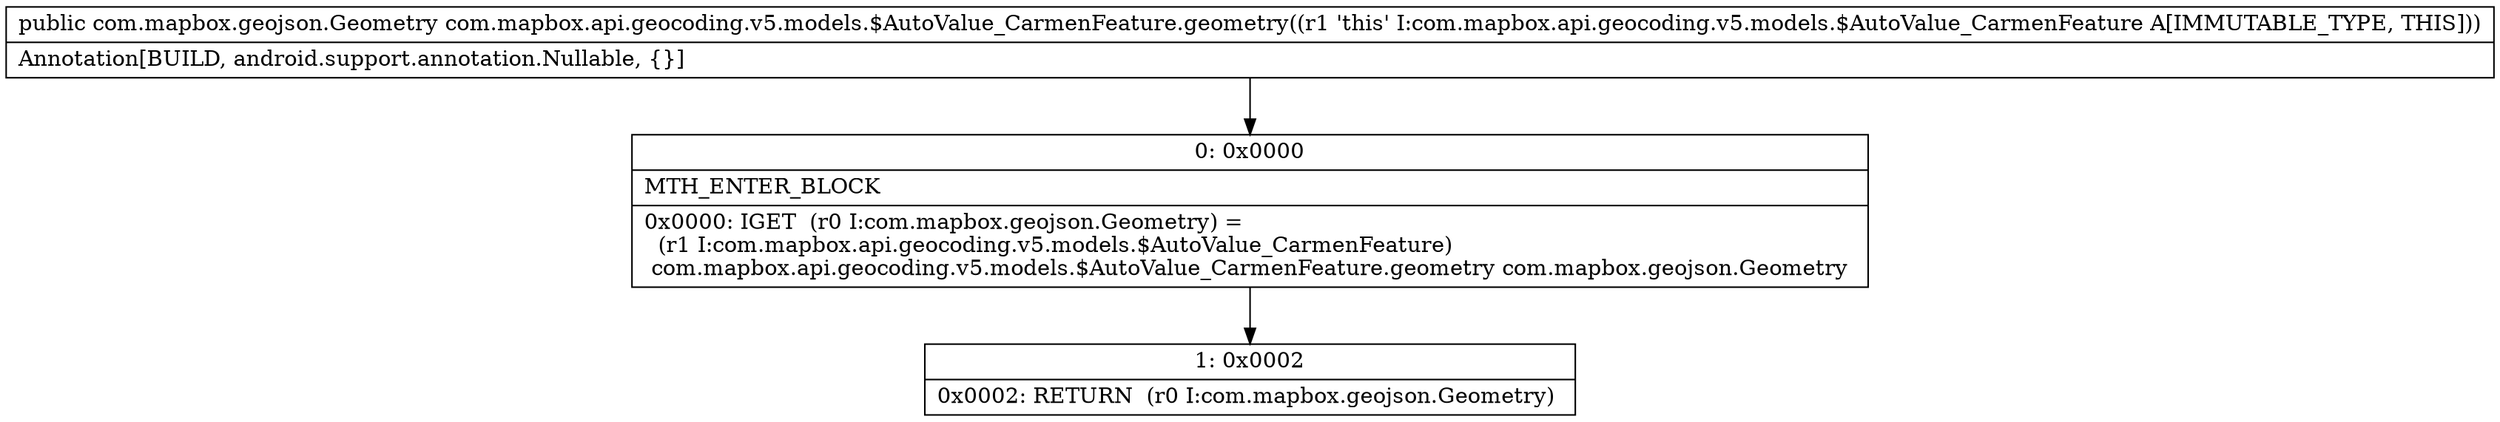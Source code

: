 digraph "CFG forcom.mapbox.api.geocoding.v5.models.$AutoValue_CarmenFeature.geometry()Lcom\/mapbox\/geojson\/Geometry;" {
Node_0 [shape=record,label="{0\:\ 0x0000|MTH_ENTER_BLOCK\l|0x0000: IGET  (r0 I:com.mapbox.geojson.Geometry) = \l  (r1 I:com.mapbox.api.geocoding.v5.models.$AutoValue_CarmenFeature)\l com.mapbox.api.geocoding.v5.models.$AutoValue_CarmenFeature.geometry com.mapbox.geojson.Geometry \l}"];
Node_1 [shape=record,label="{1\:\ 0x0002|0x0002: RETURN  (r0 I:com.mapbox.geojson.Geometry) \l}"];
MethodNode[shape=record,label="{public com.mapbox.geojson.Geometry com.mapbox.api.geocoding.v5.models.$AutoValue_CarmenFeature.geometry((r1 'this' I:com.mapbox.api.geocoding.v5.models.$AutoValue_CarmenFeature A[IMMUTABLE_TYPE, THIS]))  | Annotation[BUILD, android.support.annotation.Nullable, \{\}]\l}"];
MethodNode -> Node_0;
Node_0 -> Node_1;
}

